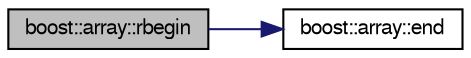 digraph "boost::array::rbegin"
{
  bgcolor="transparent";
  edge [fontname="FreeSans",fontsize="10",labelfontname="FreeSans",labelfontsize="10"];
  node [fontname="FreeSans",fontsize="10",shape=record];
  rankdir="LR";
  Node1 [label="boost::array::rbegin",height=0.2,width=0.4,color="black", fillcolor="grey75", style="filled" fontcolor="black"];
  Node1 -> Node2 [color="midnightblue",fontsize="10",style="solid",fontname="FreeSans"];
  Node2 [label="boost::array::end",height=0.2,width=0.4,color="black",URL="$d1/d96/classboost_1_1array.html#a7ceca2d1f87a5832e13db810b75b7a20"];
}
